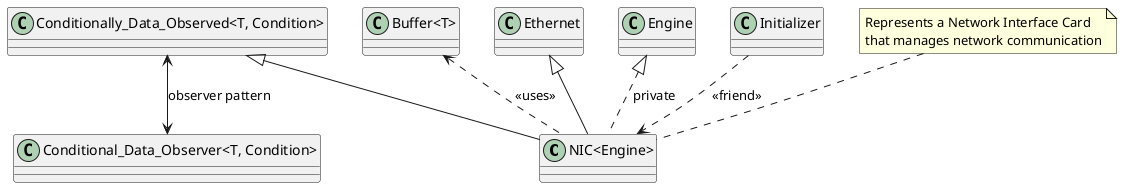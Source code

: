 @startuml NIC_Classes

' Class definitions
' # means private
class "NIC<Engine>" {
}

class "Conditionally_Data_Observed<T, Condition>" {
}

class "Conditional_Data_Observer<T, Condition>" {
}


class "Buffer<T>" {
}

' Relationships
Ethernet <|-- "NIC<Engine>"
"Conditionally_Data_Observed<T, Condition>" <|-- "NIC<Engine>"
Engine <|.. "NIC<Engine>" : private
"Buffer<T>" <.. "NIC<Engine>" : <<uses>>
"Conditionally_Data_Observed<T, Condition>" <--> "Conditional_Data_Observer<T, Condition>" : observer pattern
Initializer ..> "NIC<Engine>" : <<friend>>

note top of "NIC<Engine>"
  Represents a Network Interface Card
  that manages network communication
end note

@enduml 